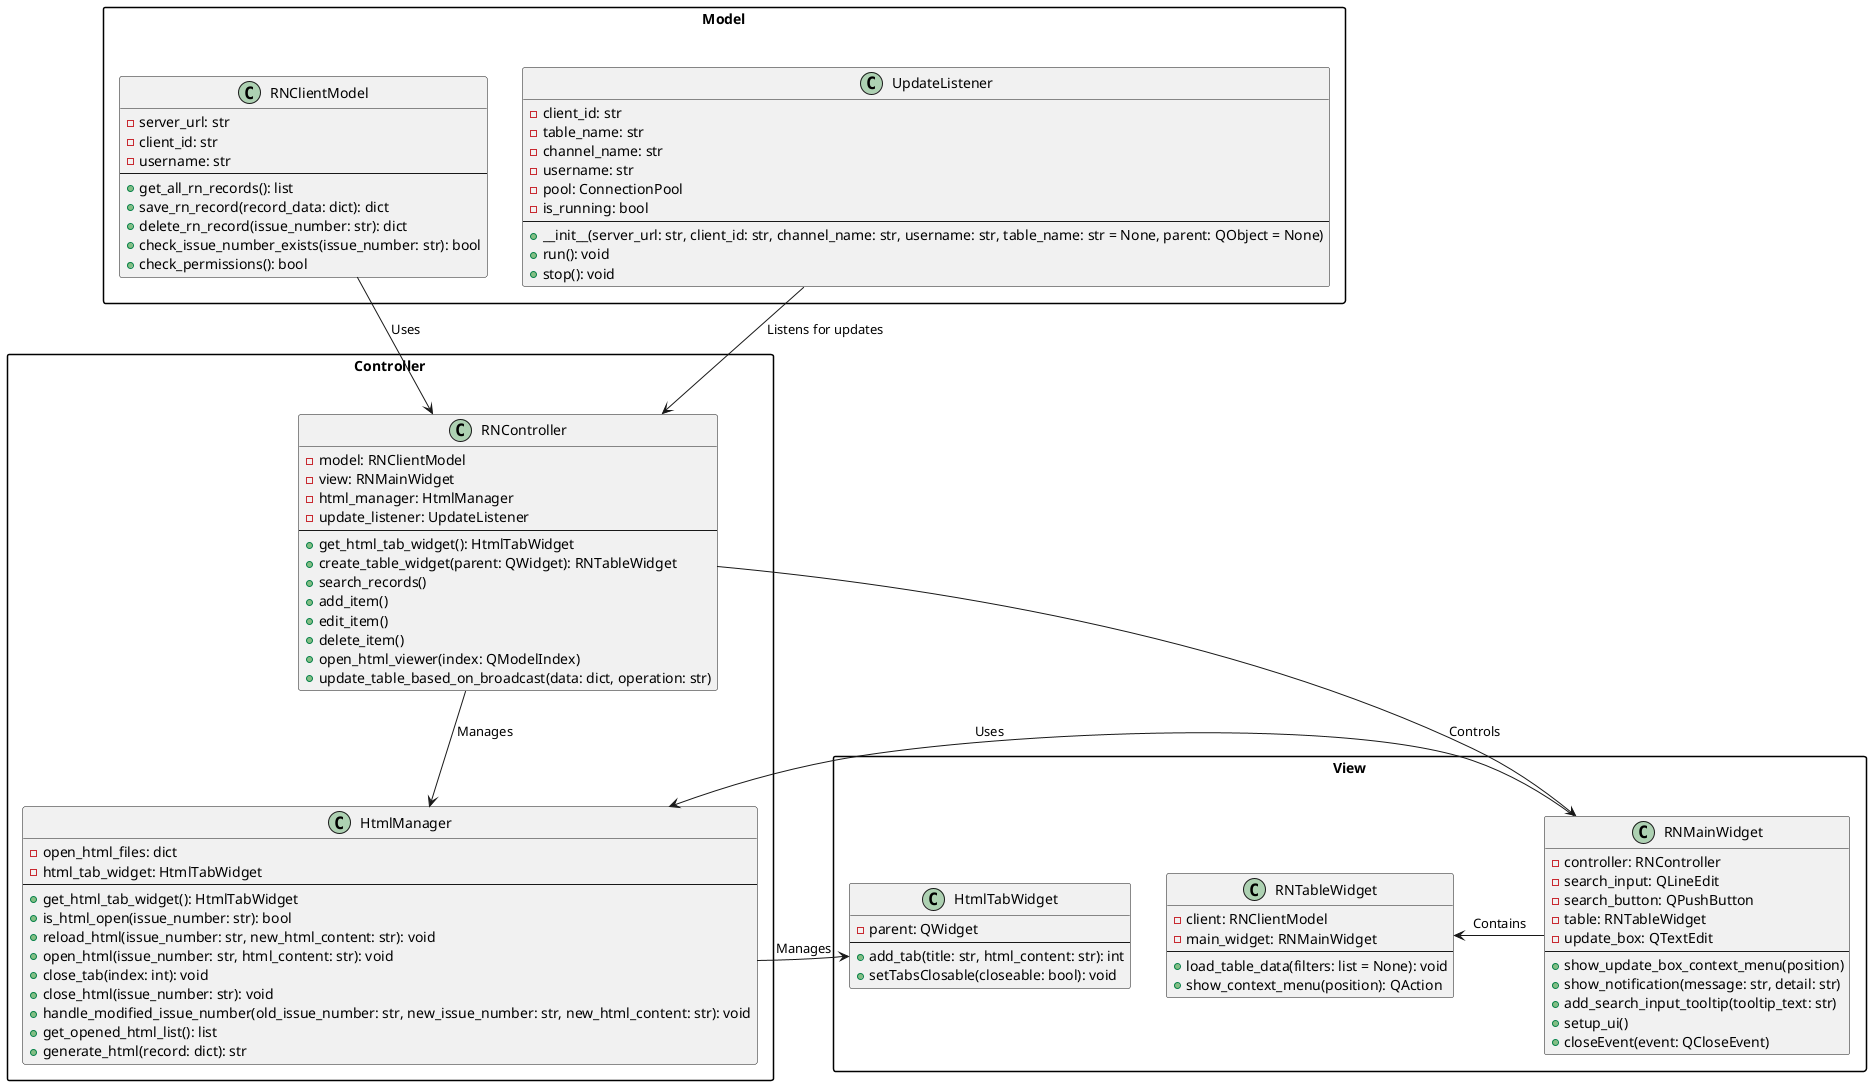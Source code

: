@startuml rr

!define RECTANGLE class
!define INTERFACE interface

skinparam packageStyle rectangle

package "Model" as M {
    RECTANGLE RNClientModel {
        - server_url: str
        - client_id: str
        - username: str
        --
        + get_all_rn_records(): list
        + save_rn_record(record_data: dict): dict
        + delete_rn_record(issue_number: str): dict
        + check_issue_number_exists(issue_number: str): bool
        + check_permissions(): bool
    }

    RECTANGLE UpdateListener {
        - client_id: str
        - table_name: str
        - channel_name: str
        - username: str
        - pool: ConnectionPool
        - is_running: bool
        --
        + __init__(server_url: str, client_id: str, channel_name: str, username: str, table_name: str = None, parent: QObject = None)
        + run(): void
        + stop(): void
    }
}

package "View" as V {
    RECTANGLE RNMainWidget {
        - controller: RNController
        - search_input: QLineEdit
        - search_button: QPushButton
        - table: RNTableWidget
        - update_box: QTextEdit
        --
        + show_update_box_context_menu(position)
        + show_notification(message: str, detail: str)
        + add_search_input_tooltip(tooltip_text: str)
        + setup_ui()
        + closeEvent(event: QCloseEvent)
    }

    RECTANGLE RNTableWidget {
        - client: RNClientModel
        - main_widget: RNMainWidget
        --
        + load_table_data(filters: list = None): void
        + show_context_menu(position): QAction
    }

    RECTANGLE HtmlTabWidget {
        - parent: QWidget
        --
        + add_tab(title: str, html_content: str): int
        + setTabsClosable(closeable: bool): void
    }
}

package "Controller" as C {
    RECTANGLE RNController {
        - model: RNClientModel
        - view: RNMainWidget
        - html_manager: HtmlManager
        - update_listener: UpdateListener
        --
        + get_html_tab_widget(): HtmlTabWidget
        + create_table_widget(parent: QWidget): RNTableWidget
        + search_records()
        + add_item()
        + edit_item()
        + delete_item()
        + open_html_viewer(index: QModelIndex)
        + update_table_based_on_broadcast(data: dict, operation: str)
    }

    RECTANGLE HtmlManager {
        - open_html_files: dict
        - html_tab_widget: HtmlTabWidget
        --
        + get_html_tab_widget(): HtmlTabWidget
        + is_html_open(issue_number: str): bool
        + reload_html(issue_number: str, new_html_content: str): void
        + open_html(issue_number: str, html_content: str): void
        + close_tab(index: int): void
        + close_html(issue_number: str): void
        + handle_modified_issue_number(old_issue_number: str, new_issue_number: str, new_html_content: str): void
        + get_opened_html_list(): list
        + generate_html(record: dict): str
    }
}

M.RNClientModel -down-> C.RNController : Uses
M.UpdateListener -down-> C.RNController : Listens for updates

C.RNController -down-> V.RNMainWidget : Controls
C.RNController -down-> C.HtmlManager : Manages

V.RNMainWidget -left-> C.HtmlManager : Uses
V.RNMainWidget -left-> V.RNTableWidget : Contains
C.HtmlManager -left-> V.HtmlTabWidget : Manages

@enduml
